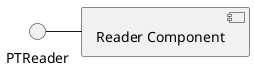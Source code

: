 @startuml

skinparam componentStyle uml2

interface PTReader
component "Reader Component" as ReaderComp

PTReader - ReaderComp

@enduml